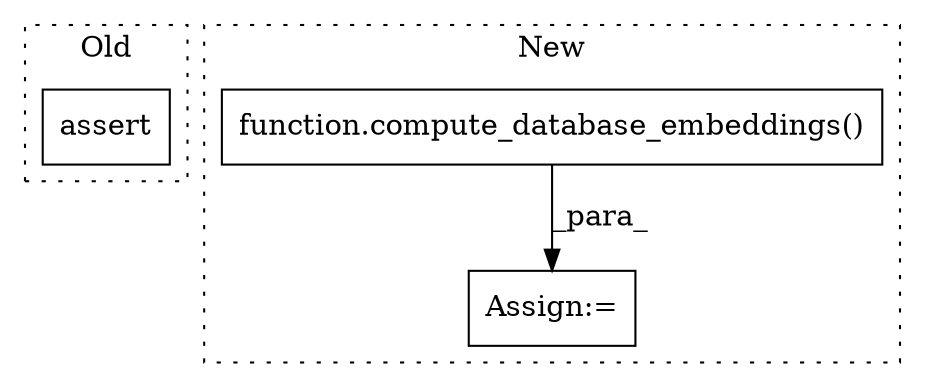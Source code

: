 digraph G {
subgraph cluster0 {
1 [label="assert" a="65" s="4646" l="7" shape="box"];
label = "Old";
style="dotted";
}
subgraph cluster1 {
2 [label="function.compute_database_embeddings()" a="75" s="5212,5426" l="28,1" shape="box"];
3 [label="Assign:=" a="68" s="5190" l="22" shape="box"];
label = "New";
style="dotted";
}
2 -> 3 [label="_para_"];
}